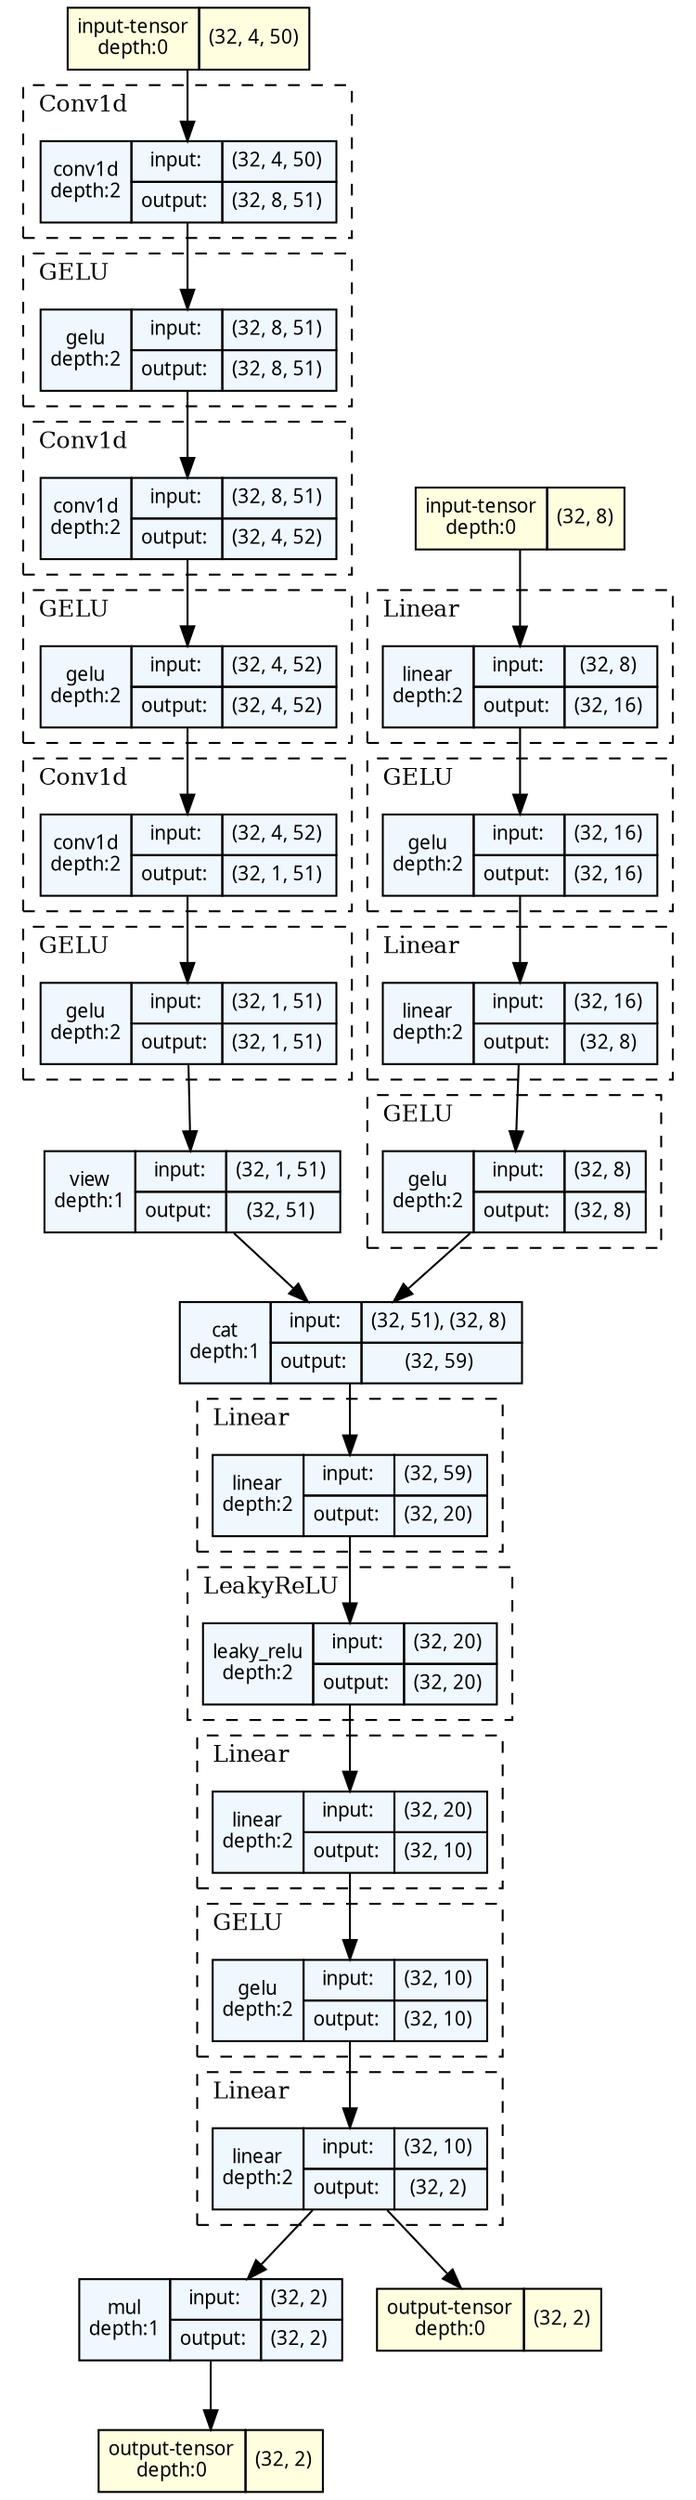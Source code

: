 strict digraph model {
	graph [ordering=in rankdir=TB size="26.4,26.4"]
	node [align=left fontname="Linux libertine" fontsize=10 height=0.2 margin=0 ranksep=0.1 shape=plaintext style=filled]
	edge [fontsize=10]
	0 [label=<
                    <TABLE BORDER="0" CELLBORDER="1"
                    CELLSPACING="0" CELLPADDING="4">
                        <TR><TD>input-tensor<BR/>depth:0</TD><TD>(32, 4, 50)</TD></TR>
                    </TABLE>> fillcolor=lightyellow]
	1 [label=<
                    <TABLE BORDER="0" CELLBORDER="1"
                    CELLSPACING="0" CELLPADDING="4">
                        <TR><TD>input-tensor<BR/>depth:0</TD><TD>(32, 8)</TD></TR>
                    </TABLE>> fillcolor=lightyellow]
	subgraph cluster_2 {
		fontsize=12 label=Conv1d labeljust=l style=dashed
		2 [label=<
                    <TABLE BORDER="0" CELLBORDER="1"
                    CELLSPACING="0" CELLPADDING="4">
                    <TR>
                        <TD ROWSPAN="2">conv1d<BR/>depth:2</TD>
                        <TD COLSPAN="2">input:</TD>
                        <TD COLSPAN="2">(32, 4, 50) </TD>
                    </TR>
                    <TR>
                        <TD COLSPAN="2">output: </TD>
                        <TD COLSPAN="2">(32, 8, 51) </TD>
                    </TR>
                    </TABLE>> fillcolor=aliceblue]
	}
	subgraph cluster_3 {
		fontsize=12 label=GELU labeljust=l style=dashed
		3 [label=<
                    <TABLE BORDER="0" CELLBORDER="1"
                    CELLSPACING="0" CELLPADDING="4">
                    <TR>
                        <TD ROWSPAN="2">gelu<BR/>depth:2</TD>
                        <TD COLSPAN="2">input:</TD>
                        <TD COLSPAN="2">(32, 8, 51) </TD>
                    </TR>
                    <TR>
                        <TD COLSPAN="2">output: </TD>
                        <TD COLSPAN="2">(32, 8, 51) </TD>
                    </TR>
                    </TABLE>> fillcolor=aliceblue]
	}
	subgraph cluster_4 {
		fontsize=12 label=Conv1d labeljust=l style=dashed
		4 [label=<
                    <TABLE BORDER="0" CELLBORDER="1"
                    CELLSPACING="0" CELLPADDING="4">
                    <TR>
                        <TD ROWSPAN="2">conv1d<BR/>depth:2</TD>
                        <TD COLSPAN="2">input:</TD>
                        <TD COLSPAN="2">(32, 8, 51) </TD>
                    </TR>
                    <TR>
                        <TD COLSPAN="2">output: </TD>
                        <TD COLSPAN="2">(32, 4, 52) </TD>
                    </TR>
                    </TABLE>> fillcolor=aliceblue]
	}
	subgraph cluster_5 {
		fontsize=12 label=GELU labeljust=l style=dashed
		5 [label=<
                    <TABLE BORDER="0" CELLBORDER="1"
                    CELLSPACING="0" CELLPADDING="4">
                    <TR>
                        <TD ROWSPAN="2">gelu<BR/>depth:2</TD>
                        <TD COLSPAN="2">input:</TD>
                        <TD COLSPAN="2">(32, 4, 52) </TD>
                    </TR>
                    <TR>
                        <TD COLSPAN="2">output: </TD>
                        <TD COLSPAN="2">(32, 4, 52) </TD>
                    </TR>
                    </TABLE>> fillcolor=aliceblue]
	}
	subgraph cluster_6 {
		fontsize=12 label=Conv1d labeljust=l style=dashed
		6 [label=<
                    <TABLE BORDER="0" CELLBORDER="1"
                    CELLSPACING="0" CELLPADDING="4">
                    <TR>
                        <TD ROWSPAN="2">conv1d<BR/>depth:2</TD>
                        <TD COLSPAN="2">input:</TD>
                        <TD COLSPAN="2">(32, 4, 52) </TD>
                    </TR>
                    <TR>
                        <TD COLSPAN="2">output: </TD>
                        <TD COLSPAN="2">(32, 1, 51) </TD>
                    </TR>
                    </TABLE>> fillcolor=aliceblue]
	}
	subgraph cluster_7 {
		fontsize=12 label=GELU labeljust=l style=dashed
		7 [label=<
                    <TABLE BORDER="0" CELLBORDER="1"
                    CELLSPACING="0" CELLPADDING="4">
                    <TR>
                        <TD ROWSPAN="2">gelu<BR/>depth:2</TD>
                        <TD COLSPAN="2">input:</TD>
                        <TD COLSPAN="2">(32, 1, 51) </TD>
                    </TR>
                    <TR>
                        <TD COLSPAN="2">output: </TD>
                        <TD COLSPAN="2">(32, 1, 51) </TD>
                    </TR>
                    </TABLE>> fillcolor=aliceblue]
	}
	8 [label=<
                    <TABLE BORDER="0" CELLBORDER="1"
                    CELLSPACING="0" CELLPADDING="4">
                    <TR>
                        <TD ROWSPAN="2">view<BR/>depth:1</TD>
                        <TD COLSPAN="2">input:</TD>
                        <TD COLSPAN="2">(32, 1, 51) </TD>
                    </TR>
                    <TR>
                        <TD COLSPAN="2">output: </TD>
                        <TD COLSPAN="2">(32, 51) </TD>
                    </TR>
                    </TABLE>> fillcolor=aliceblue]
	subgraph cluster_8 {
		fontsize=12 label=Linear labeljust=l style=dashed
		9 [label=<
                    <TABLE BORDER="0" CELLBORDER="1"
                    CELLSPACING="0" CELLPADDING="4">
                    <TR>
                        <TD ROWSPAN="2">linear<BR/>depth:2</TD>
                        <TD COLSPAN="2">input:</TD>
                        <TD COLSPAN="2">(32, 8) </TD>
                    </TR>
                    <TR>
                        <TD COLSPAN="2">output: </TD>
                        <TD COLSPAN="2">(32, 16) </TD>
                    </TR>
                    </TABLE>> fillcolor=aliceblue]
	}
	subgraph cluster_9 {
		fontsize=12 label=GELU labeljust=l style=dashed
		10 [label=<
                    <TABLE BORDER="0" CELLBORDER="1"
                    CELLSPACING="0" CELLPADDING="4">
                    <TR>
                        <TD ROWSPAN="2">gelu<BR/>depth:2</TD>
                        <TD COLSPAN="2">input:</TD>
                        <TD COLSPAN="2">(32, 16) </TD>
                    </TR>
                    <TR>
                        <TD COLSPAN="2">output: </TD>
                        <TD COLSPAN="2">(32, 16) </TD>
                    </TR>
                    </TABLE>> fillcolor=aliceblue]
	}
	subgraph cluster_10 {
		fontsize=12 label=Linear labeljust=l style=dashed
		11 [label=<
                    <TABLE BORDER="0" CELLBORDER="1"
                    CELLSPACING="0" CELLPADDING="4">
                    <TR>
                        <TD ROWSPAN="2">linear<BR/>depth:2</TD>
                        <TD COLSPAN="2">input:</TD>
                        <TD COLSPAN="2">(32, 16) </TD>
                    </TR>
                    <TR>
                        <TD COLSPAN="2">output: </TD>
                        <TD COLSPAN="2">(32, 8) </TD>
                    </TR>
                    </TABLE>> fillcolor=aliceblue]
	}
	subgraph cluster_11 {
		fontsize=12 label=GELU labeljust=l style=dashed
		12 [label=<
                    <TABLE BORDER="0" CELLBORDER="1"
                    CELLSPACING="0" CELLPADDING="4">
                    <TR>
                        <TD ROWSPAN="2">gelu<BR/>depth:2</TD>
                        <TD COLSPAN="2">input:</TD>
                        <TD COLSPAN="2">(32, 8) </TD>
                    </TR>
                    <TR>
                        <TD COLSPAN="2">output: </TD>
                        <TD COLSPAN="2">(32, 8) </TD>
                    </TR>
                    </TABLE>> fillcolor=aliceblue]
	}
	13 [label=<
                    <TABLE BORDER="0" CELLBORDER="1"
                    CELLSPACING="0" CELLPADDING="4">
                    <TR>
                        <TD ROWSPAN="2">cat<BR/>depth:1</TD>
                        <TD COLSPAN="2">input:</TD>
                        <TD COLSPAN="2">(32, 51), (32, 8) </TD>
                    </TR>
                    <TR>
                        <TD COLSPAN="2">output: </TD>
                        <TD COLSPAN="2">(32, 59) </TD>
                    </TR>
                    </TABLE>> fillcolor=aliceblue]
	subgraph cluster_12 {
		fontsize=12 label=Linear labeljust=l style=dashed
		14 [label=<
                    <TABLE BORDER="0" CELLBORDER="1"
                    CELLSPACING="0" CELLPADDING="4">
                    <TR>
                        <TD ROWSPAN="2">linear<BR/>depth:2</TD>
                        <TD COLSPAN="2">input:</TD>
                        <TD COLSPAN="2">(32, 59) </TD>
                    </TR>
                    <TR>
                        <TD COLSPAN="2">output: </TD>
                        <TD COLSPAN="2">(32, 20) </TD>
                    </TR>
                    </TABLE>> fillcolor=aliceblue]
	}
	subgraph cluster_13 {
		fontsize=12 label=LeakyReLU labeljust=l style=dashed
		15 [label=<
                    <TABLE BORDER="0" CELLBORDER="1"
                    CELLSPACING="0" CELLPADDING="4">
                    <TR>
                        <TD ROWSPAN="2">leaky_relu<BR/>depth:2</TD>
                        <TD COLSPAN="2">input:</TD>
                        <TD COLSPAN="2">(32, 20) </TD>
                    </TR>
                    <TR>
                        <TD COLSPAN="2">output: </TD>
                        <TD COLSPAN="2">(32, 20) </TD>
                    </TR>
                    </TABLE>> fillcolor=aliceblue]
	}
	subgraph cluster_14 {
		fontsize=12 label=Linear labeljust=l style=dashed
		16 [label=<
                    <TABLE BORDER="0" CELLBORDER="1"
                    CELLSPACING="0" CELLPADDING="4">
                    <TR>
                        <TD ROWSPAN="2">linear<BR/>depth:2</TD>
                        <TD COLSPAN="2">input:</TD>
                        <TD COLSPAN="2">(32, 20) </TD>
                    </TR>
                    <TR>
                        <TD COLSPAN="2">output: </TD>
                        <TD COLSPAN="2">(32, 10) </TD>
                    </TR>
                    </TABLE>> fillcolor=aliceblue]
	}
	subgraph cluster_15 {
		fontsize=12 label=GELU labeljust=l style=dashed
		17 [label=<
                    <TABLE BORDER="0" CELLBORDER="1"
                    CELLSPACING="0" CELLPADDING="4">
                    <TR>
                        <TD ROWSPAN="2">gelu<BR/>depth:2</TD>
                        <TD COLSPAN="2">input:</TD>
                        <TD COLSPAN="2">(32, 10) </TD>
                    </TR>
                    <TR>
                        <TD COLSPAN="2">output: </TD>
                        <TD COLSPAN="2">(32, 10) </TD>
                    </TR>
                    </TABLE>> fillcolor=aliceblue]
	}
	subgraph cluster_16 {
		fontsize=12 label=Linear labeljust=l style=dashed
		18 [label=<
                    <TABLE BORDER="0" CELLBORDER="1"
                    CELLSPACING="0" CELLPADDING="4">
                    <TR>
                        <TD ROWSPAN="2">linear<BR/>depth:2</TD>
                        <TD COLSPAN="2">input:</TD>
                        <TD COLSPAN="2">(32, 10) </TD>
                    </TR>
                    <TR>
                        <TD COLSPAN="2">output: </TD>
                        <TD COLSPAN="2">(32, 2) </TD>
                    </TR>
                    </TABLE>> fillcolor=aliceblue]
	}
	19 [label=<
                    <TABLE BORDER="0" CELLBORDER="1"
                    CELLSPACING="0" CELLPADDING="4">
                    <TR>
                        <TD ROWSPAN="2">mul<BR/>depth:1</TD>
                        <TD COLSPAN="2">input:</TD>
                        <TD COLSPAN="2">(32, 2) </TD>
                    </TR>
                    <TR>
                        <TD COLSPAN="2">output: </TD>
                        <TD COLSPAN="2">(32, 2) </TD>
                    </TR>
                    </TABLE>> fillcolor=aliceblue]
	20 [label=<
                    <TABLE BORDER="0" CELLBORDER="1"
                    CELLSPACING="0" CELLPADDING="4">
                        <TR><TD>output-tensor<BR/>depth:0</TD><TD>(32, 2)</TD></TR>
                    </TABLE>> fillcolor=lightyellow]
	21 [label=<
                    <TABLE BORDER="0" CELLBORDER="1"
                    CELLSPACING="0" CELLPADDING="4">
                        <TR><TD>output-tensor<BR/>depth:0</TD><TD>(32, 2)</TD></TR>
                    </TABLE>> fillcolor=lightyellow]
	0 -> 2
	2 -> 3
	3 -> 4
	4 -> 5
	5 -> 6
	6 -> 7
	7 -> 8
	8 -> 13
	1 -> 9
	9 -> 10
	10 -> 11
	11 -> 12
	12 -> 13
	13 -> 14
	14 -> 15
	15 -> 16
	16 -> 17
	17 -> 18
	18 -> 19
	19 -> 20
	18 -> 21
}
